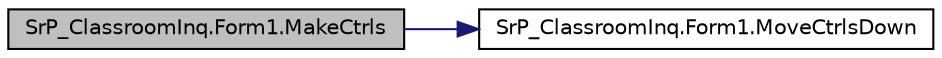 digraph G
{
  edge [fontname="Helvetica",fontsize="10",labelfontname="Helvetica",labelfontsize="10"];
  node [fontname="Helvetica",fontsize="10",shape=record];
  rankdir="LR";
  Node1 [label="SrP_ClassroomInq.Form1.MakeCtrls",height=0.2,width=0.4,color="black", fillcolor="grey75", style="filled" fontcolor="black"];
  Node1 -> Node2 [color="midnightblue",fontsize="10",style="solid",fontname="Helvetica"];
  Node2 [label="SrP_ClassroomInq.Form1.MoveCtrlsDown",height=0.2,width=0.4,color="black", fillcolor="white", style="filled",URL="$class_sr_p___classroom_inq_1_1_form1.html#a82b651a7439c7b24152a333d2d82ece8"];
}
